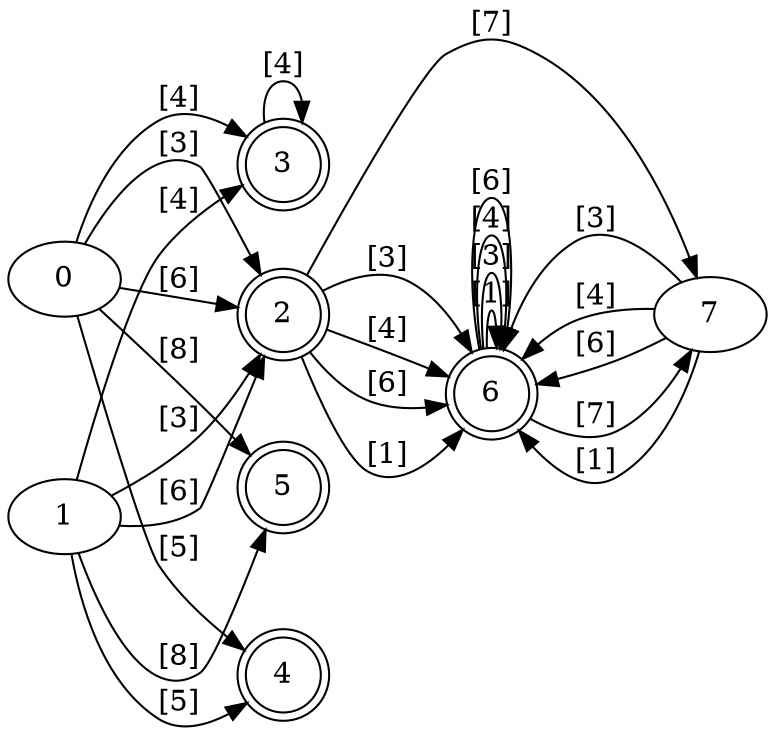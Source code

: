 digraph DFA {
rankdir = LR
2 [shape = doublecircle]
3 [shape = doublecircle]
4 [shape = doublecircle]
5 [shape = doublecircle]
6 [shape = doublecircle]
0 -> 2 [label="[3]"]
0 -> 3 [label="[4]"]
0 -> 4 [label="[5]"]
0 -> 2 [label="[6]"]
0 -> 5 [label="[8]"]
1 -> 2 [label="[3]"]
1 -> 3 [label="[4]"]
1 -> 4 [label="[5]"]
1 -> 2 [label="[6]"]
1 -> 5 [label="[8]"]
2 -> 6 [label="[1]"]
2 -> 6 [label="[3]"]
2 -> 6 [label="[4]"]
2 -> 6 [label="[6]"]
2 -> 7 [label="[7]"]
3 -> 3 [label="[4]"]
6 -> 6 [label="[1]"]
6 -> 6 [label="[3]"]
6 -> 6 [label="[4]"]
6 -> 6 [label="[6]"]
6 -> 7 [label="[7]"]
7 -> 6 [label="[1]"]
7 -> 6 [label="[3]"]
7 -> 6 [label="[4]"]
7 -> 6 [label="[6]"]
}

